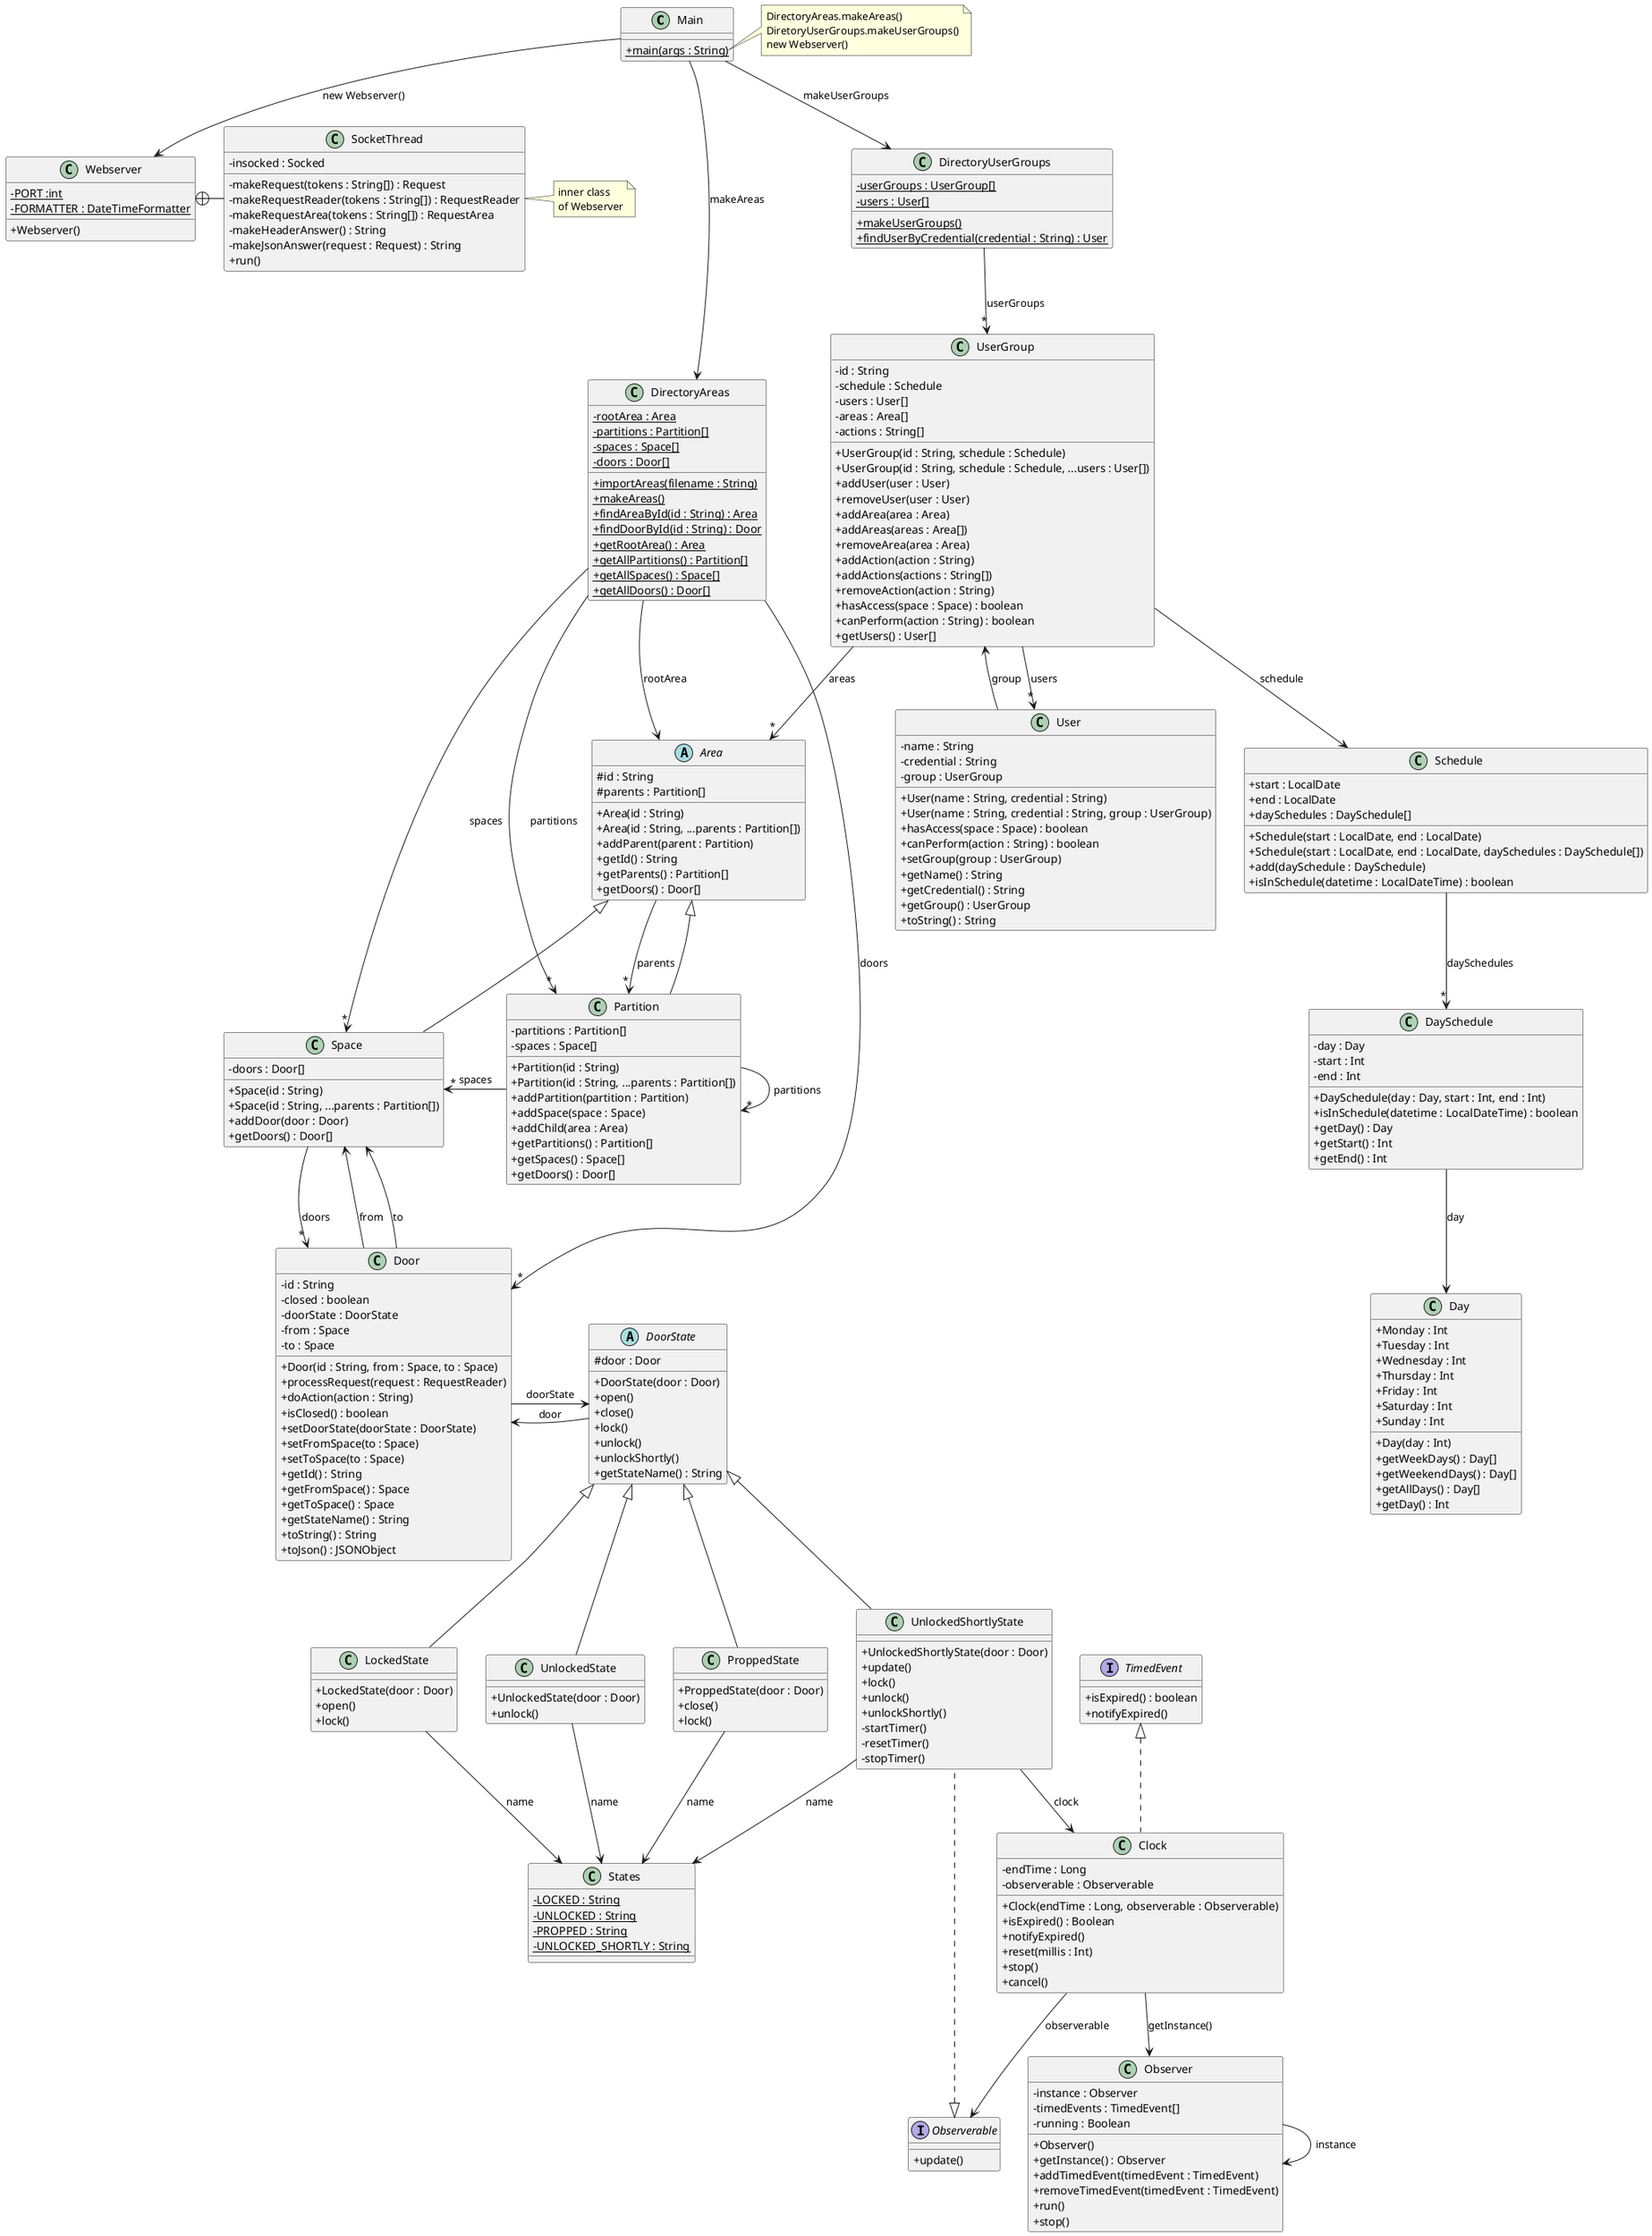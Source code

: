 @startuml
'https://plantuml.com/class-diagram
skinparam classAttributeIconSize 0

class Main {
+ {static} main(args : String)
}

class Webserver {
- {static} PORT :int
- {static} FORMATTER : DateTimeFormatter
+ Webserver()
}

class SocketThread {
- insocked : Socked
- makeRequest(tokens : String[]) : Request
- makeRequestReader(tokens : String[]) : RequestReader
- makeRequestArea(tokens : String[]) : RequestArea
- makeHeaderAnswer() : String
- makeJsonAnswer(request : Request) : String
+ run()
}

Webserver +-right- SocketThread

note right of SocketThread
inner class
of Webserver
end note

note right of Main::main
DirectoryAreas.makeAreas()
DiretoryUserGroups.makeUserGroups()
new Webserver()
end note

Main --> Webserver : "new Webserver()"

Main -[hidden]down- Webserver





'CUSTOM UML

static class DirectoryAreas {
- {static} rootArea : Area
- {static} partitions : Partition[]
- {static} spaces : Space[]
- {static} doors : Door[]
+ {static} importAreas(filename : String)
+ {static} makeAreas()
+ {static} findAreaById(id : String) : Area
+ {static} findDoorById(id : String) : Door
+ {static} getRootArea() : Area
+ {static} getAllPartitions() : Partition[]
+ {static} getAllSpaces() : Space[]
+ {static} getAllDoors() : Door[]
}

Main --> DirectoryAreas : "makeAreas"
DirectoryAreas --> Area : "rootArea"
DirectoryAreas --> "*" Partition : "partitions"
DirectoryAreas --> "*" Space : "spaces"
DirectoryAreas --> "*" Door : "doors"

abstract class Area {
# id : String
# parents : Partition[]
+ Area(id : String)
+ Area(id : String, ...parents : Partition[])
+ addParent(parent : Partition)
+ getId() : String
+ getParents() : Partition[]
+ getDoors() : Door[]
}

Area --> "*" Partition : "parents"

class Partition extends Area {
- partitions : Partition[]
- spaces : Space[]
+ Partition(id : String)
+ Partition(id : String, ...parents : Partition[])
+ addPartition(partition : Partition)
+ addSpace(space : Space)
+ addChild(area : Area)
+ getPartitions() : Partition[]
+ getSpaces() : Space[]
+ getDoors() : Door[]
}

Partition --> "*" Partition : "partitions"
Partition --> "*" Space : "spaces"

class Space extends Area {
- doors : Door[]
+ Space(id : String)
+ Space(id : String, ...parents : Partition[])
+ addDoor(door : Door)
+ getDoors() : Door[]
}

Space --> "*" Door : "doors"

class Door {
- id : String
- closed : boolean
- doorState : DoorState
- from : Space
- to : Space
+ Door(id : String, from : Space, to : Space)
+ processRequest(request : RequestReader)
+ doAction(action : String)
+ isClosed() : boolean
+ setDoorState(doorState : DoorState)
+ setFromSpace(to : Space)
+ setToSpace(to : Space)
+ getId() : String
+ getFromSpace() : Space
+ getToSpace() : Space
+ getStateName() : String
+ toString() : String
+ toJson() : JSONObject
}

Door --> DoorState : "doorState"
Door --> Space : "from"
Door --> Space : "to"

abstract class DoorState {
# door : Door
+ DoorState(door : Door)
+ open()
+ close()
+ lock()
+ unlock()
+ unlockShortly()
+ getStateName() : String
}

DoorState --> Door : "door"

static class States {
- {static} LOCKED : String
- {static} UNLOCKED : String
- {static} PROPPED : String
- {static} UNLOCKED_SHORTLY : String
}

class LockedState extends DoorState {
+ LockedState(door : Door)
+ open()
+ lock()
}

class UnlockedState extends DoorState {
+ UnlockedState(door : Door)
+ unlock()
}

class ProppedState extends DoorState {
+ ProppedState(door : Door)
+ close()
+ lock()
}

interface Observerable {
+ update()
}

class UnlockedShortlyState extends DoorState implements Observerable {
+ UnlockedShortlyState(door : Door)
+ update()
+ lock()
+ unlock()
+ unlockShortly()
- startTimer()
- resetTimer()
- stopTimer()
}

LockedState --> States : name
UnlockedState --> States : name
ProppedState --> States : name
UnlockedShortlyState --> States : name

interface TimedEvent {
+ isExpired() : boolean
+ notifyExpired()
}

class Clock implements TimedEvent {
- endTime : Long
- observerable : Observerable
+ Clock(endTime : Long, observerable : Observerable)
+ isExpired() : Boolean
+ notifyExpired()
+ reset(millis : Int)
+ stop()
+ cancel()
}

Clock --> Observerable : "observerable"
UnlockedShortlyState --> Clock : "clock"

class Observer {
- instance : Observer
- timedEvents : TimedEvent[]
- running : Boolean
+ Observer()
+ getInstance() : Observer
+ addTimedEvent(timedEvent : TimedEvent)
+ removeTimedEvent(timedEvent : TimedEvent)
+ run()
+ stop()
}

Observer --> Observer : "instance"
Clock --> Observer : "getInstance()"

static class DirectoryUserGroups {
- {static} userGroups : UserGroup[]
- {static} users : User[]
+ {static} makeUserGroups()
+ {static} findUserByCredential(credential : String) : User
}

Main --> DirectoryUserGroups : "makeUserGroups"
DirectoryUserGroups --> "*" UserGroup : "userGroups"

class UserGroup {
- id : String
- schedule : Schedule
- users : User[]
- areas : Area[]
- actions : String[]
+ UserGroup(id : String, schedule : Schedule)
+ UserGroup(id : String, schedule : Schedule, ...users : User[])
+ addUser(user : User)
+ removeUser(user : User)
+ addArea(area : Area)
+ addAreas(areas : Area[])
+ removeArea(area : Area)
+ addAction(action : String)
+ addActions(actions : String[])
+ removeAction(action : String)
+ hasAccess(space : Space) : boolean
+ canPerform(action : String) : boolean
+ getUsers() : User[]
}

UserGroup --> "*" User : "users"
UserGroup --> "*" Area : "areas"

class User {
- name : String
- credential : String
- group : UserGroup
+ User(name : String, credential : String)
+ User(name : String, credential : String, group : UserGroup)
+ hasAccess(space : Space) : boolean
+ canPerform(action : String) : boolean
+ setGroup(group : UserGroup)
+ getName() : String
+ getCredential() : String
+ getGroup() : UserGroup
+ toString() : String
}

User --> UserGroup : "group"

class Day {
+ Monday : Int
+ Tuesday : Int
+ Wednesday : Int
+ Thursday : Int
+ Friday : Int
+ Saturday : Int
+ Sunday : Int
+ Day(day : Int)
+ getWeekDays() : Day[]
+ getWeekendDays() : Day[]
+ getAllDays() : Day[]
+ getDay() : Int
}

class DaySchedule {
- day : Day
- start : Int
- end : Int
+ DaySchedule(day : Day, start : Int, end : Int)
+ isInSchedule(datetime : LocalDateTime) : boolean
+ getDay() : Day
+ getStart() : Int
+ getEnd() : Int
}

DaySchedule --> Day : "day"

class Schedule {
+ start : LocalDate
+ end : LocalDate
+ daySchedules : DaySchedule[]
+ Schedule(start : LocalDate, end : LocalDate)
+ Schedule(start : LocalDate, end : LocalDate, daySchedules : DaySchedule[])
+ add(daySchedule : DaySchedule)
+ isInSchedule(datetime : LocalDateTime) : boolean
}

Schedule --> "*" DaySchedule : "daySchedules"
UserGroup --> Schedule : "schedule"


Main -[hidden]down- DirectoryAreas
DirectoryAreas -[hidden]down- Area
Partition -[hidden]right- Space
DoorState -[hidden]right- Door

@enduml
